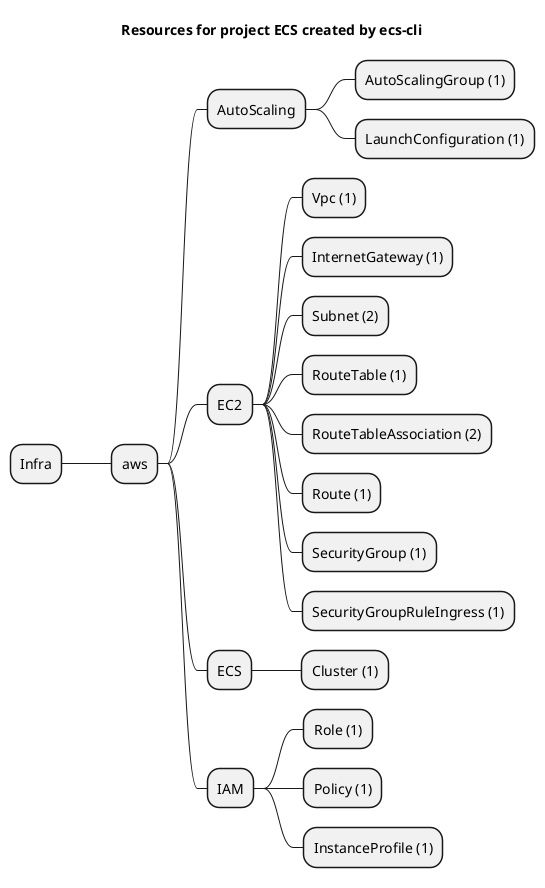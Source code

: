 @startmindmap
title Resources for project ECS created by ecs-cli
skinparam monochrome true
+ Infra
++ aws
+++ AutoScaling
++++ AutoScalingGroup (1)
++++ LaunchConfiguration (1)
+++ EC2
++++ Vpc (1)
++++ InternetGateway (1)
++++ Subnet (2)
++++ RouteTable (1)
++++ RouteTableAssociation (2)
++++ Route (1)
++++ SecurityGroup (1)
++++ SecurityGroupRuleIngress (1)
+++ ECS
++++ Cluster (1)
+++ IAM
++++ Role (1)
++++ Policy (1)
++++ InstanceProfile (1)
@endmindmap